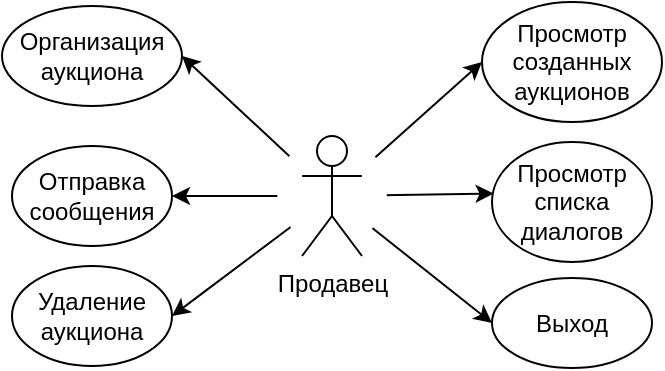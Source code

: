 <mxfile version="10.7.5" type="github"><diagram id="uLytcqmu1-12chQrHSd6" name="Page-1"><mxGraphModel dx="758" dy="541" grid="1" gridSize="10" guides="1" tooltips="1" connect="1" arrows="1" fold="1" page="1" pageScale="1" pageWidth="827" pageHeight="1169" math="0" shadow="0"><root><mxCell id="0"/><mxCell id="1" parent="0"/><mxCell id="jAC45ou-lFFczCN8CK6p-2" value="" style="endArrow=classic;html=1;entryX=0;entryY=0.5;entryDx=0;entryDy=0;exitX=0.5;exitY=0.5;exitDx=0;exitDy=0;exitPerimeter=0;" edge="1" parent="1" source="_J4YiVTfT6ASyZe9uQ1L-36" target="jAC45ou-lFFczCN8CK6p-1"><mxGeometry width="50" height="50" relative="1" as="geometry"><mxPoint x="345" y="265" as="sourcePoint"/><mxPoint x="426" y="264" as="targetPoint"/></mxGeometry></mxCell><mxCell id="_J4YiVTfT6ASyZe9uQ1L-38" value="" style="endArrow=classic;html=1;entryX=1;entryY=0.5;entryDx=0;entryDy=0;exitX=0.5;exitY=0.5;exitDx=0;exitDy=0;exitPerimeter=0;" parent="1" source="_J4YiVTfT6ASyZe9uQ1L-36" target="_J4YiVTfT6ASyZe9uQ1L-37" edge="1"><mxGeometry width="50" height="50" relative="1" as="geometry"><mxPoint x="350.143" y="380" as="sourcePoint"/><mxPoint x="270.143" y="380" as="targetPoint"/></mxGeometry></mxCell><mxCell id="_J4YiVTfT6ASyZe9uQ1L-21" value="" style="endArrow=classic;html=1;entryX=1;entryY=0.5;entryDx=0;entryDy=0;exitX=0.5;exitY=0.5;exitDx=0;exitDy=0;exitPerimeter=0;" parent="1" source="_J4YiVTfT6ASyZe9uQ1L-36" target="_J4YiVTfT6ASyZe9uQ1L-32" edge="1"><mxGeometry width="50" height="50" relative="1" as="geometry"><mxPoint x="290" y="390" as="sourcePoint"/><mxPoint x="340" y="340" as="targetPoint"/></mxGeometry></mxCell><mxCell id="_J4YiVTfT6ASyZe9uQ1L-25" value="" style="endArrow=classic;html=1;entryX=0;entryY=0.5;entryDx=0;entryDy=0;exitX=0.5;exitY=0.5;exitDx=0;exitDy=0;exitPerimeter=0;" parent="1" source="_J4YiVTfT6ASyZe9uQ1L-36" target="_J4YiVTfT6ASyZe9uQ1L-30" edge="1"><mxGeometry width="50" height="50" relative="1" as="geometry"><mxPoint x="340" y="450" as="sourcePoint"/><mxPoint x="390" y="400" as="targetPoint"/></mxGeometry></mxCell><mxCell id="_J4YiVTfT6ASyZe9uQ1L-26" value="" style="endArrow=classic;html=1;entryX=0.01;entryY=0.429;entryDx=0;entryDy=0;entryPerimeter=0;exitX=0.5;exitY=0.5;exitDx=0;exitDy=0;exitPerimeter=0;" parent="1" source="_J4YiVTfT6ASyZe9uQ1L-36" target="_J4YiVTfT6ASyZe9uQ1L-31" edge="1"><mxGeometry width="50" height="50" relative="1" as="geometry"><mxPoint x="330" y="430" as="sourcePoint"/><mxPoint x="380" y="380" as="targetPoint"/></mxGeometry></mxCell><mxCell id="_J4YiVTfT6ASyZe9uQ1L-27" value="" style="endArrow=classic;html=1;entryX=1;entryY=0.5;entryDx=0;entryDy=0;exitX=0.5;exitY=0.5;exitDx=0;exitDy=0;exitPerimeter=0;" parent="1" source="_J4YiVTfT6ASyZe9uQ1L-36" target="_J4YiVTfT6ASyZe9uQ1L-35" edge="1"><mxGeometry width="50" height="50" relative="1" as="geometry"><mxPoint x="440" y="430" as="sourcePoint"/><mxPoint x="490" y="380" as="targetPoint"/></mxGeometry></mxCell><mxCell id="_J4YiVTfT6ASyZe9uQ1L-28" value="" style="ellipse;whiteSpace=wrap;html=1;aspect=fixed;strokeColor=none;" parent="1" vertex="1"><mxGeometry x="307.5" y="225" width="55" height="55" as="geometry"/></mxCell><mxCell id="_J4YiVTfT6ASyZe9uQ1L-30" value="Просмотр созданных аукционов&lt;br&gt;" style="ellipse;whiteSpace=wrap;html=1;" parent="1" vertex="1"><mxGeometry x="410" y="158" width="90" height="60" as="geometry"/></mxCell><mxCell id="_J4YiVTfT6ASyZe9uQ1L-31" value="Просмотр списка диалогов" style="ellipse;whiteSpace=wrap;html=1;" parent="1" vertex="1"><mxGeometry x="415" y="228" width="80" height="60" as="geometry"/></mxCell><mxCell id="_J4YiVTfT6ASyZe9uQ1L-32" value="Организация аукциона" style="ellipse;whiteSpace=wrap;html=1;" parent="1" vertex="1"><mxGeometry x="170" y="160" width="90" height="50" as="geometry"/></mxCell><mxCell id="_J4YiVTfT6ASyZe9uQ1L-35" value="Отправка сообщения" style="ellipse;whiteSpace=wrap;html=1;" parent="1" vertex="1"><mxGeometry x="175" y="230" width="80" height="50" as="geometry"/></mxCell><mxCell id="_J4YiVTfT6ASyZe9uQ1L-36" value="Продавец" style="shape=umlActor;verticalLabelPosition=bottom;labelBackgroundColor=#ffffff;verticalAlign=top;html=1;outlineConnect=0;" parent="1" vertex="1"><mxGeometry x="320" y="225" width="30" height="60" as="geometry"/></mxCell><mxCell id="_J4YiVTfT6ASyZe9uQ1L-37" value="Удаление аукциона" style="ellipse;whiteSpace=wrap;html=1;" parent="1" vertex="1"><mxGeometry x="175" y="290" width="80" height="50" as="geometry"/></mxCell><mxCell id="jAC45ou-lFFczCN8CK6p-1" value="Выход" style="ellipse;whiteSpace=wrap;html=1;" vertex="1" parent="1"><mxGeometry x="415" y="296" width="80" height="45" as="geometry"/></mxCell></root></mxGraphModel></diagram></mxfile>
